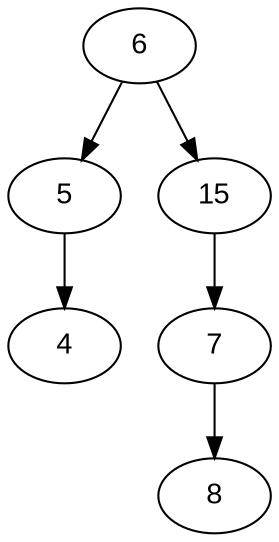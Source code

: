 digraph BST {
node [fontname="Arial"];
6 [label="6"];
5 [label="5"];
4 [label="4"];
5 -> { 4 };
15 [label="15"];
7 [label="7"];
8 [label="8"];
7 -> { 8 };
15 -> { 7 };
6 -> { 5 15 };

}